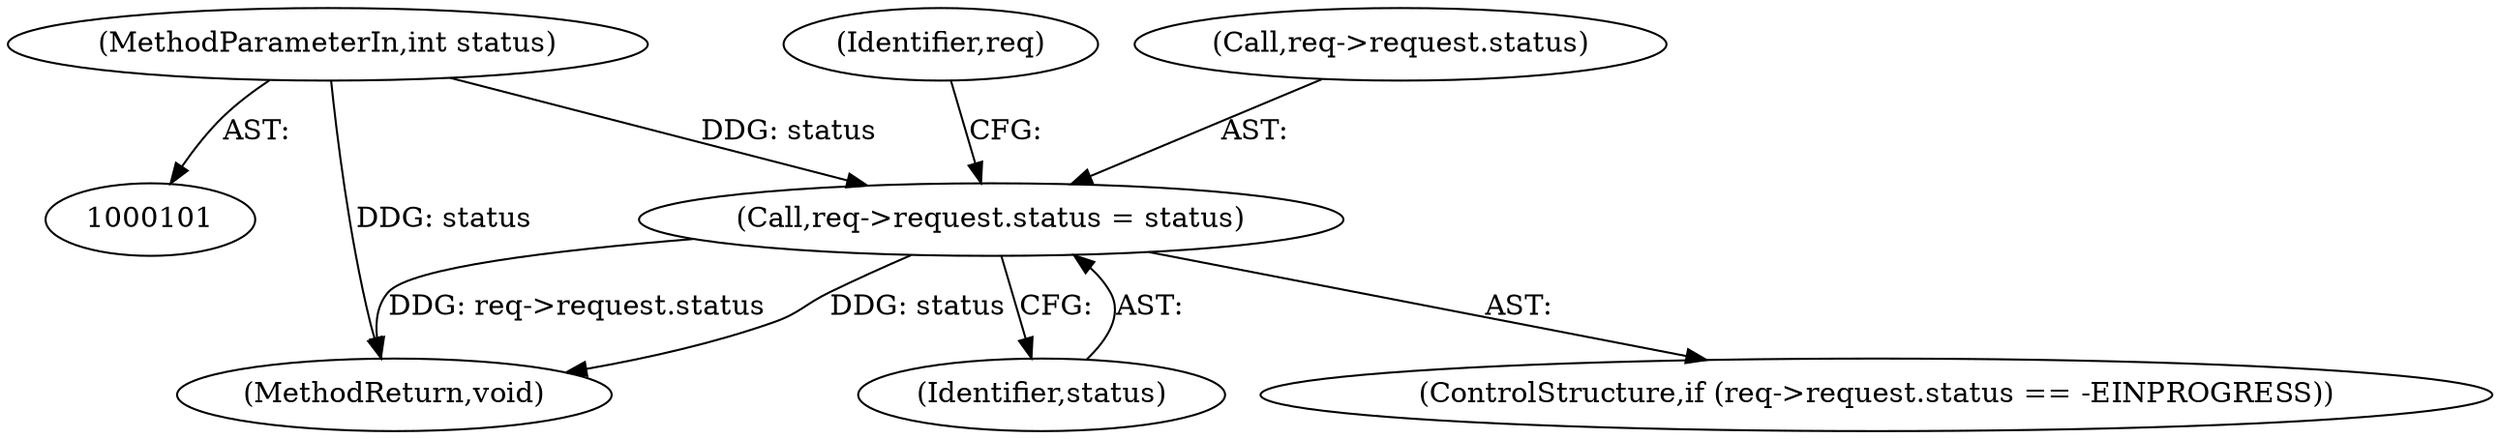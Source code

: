 digraph "0_linux_c91815b596245fd7da349ecc43c8def670d2269e_0@pointer" {
"1000136" [label="(Call,req->request.status = status)"];
"1000104" [label="(MethodParameterIn,int status)"];
"1000145" [label="(Identifier,req)"];
"1000104" [label="(MethodParameterIn,int status)"];
"1000136" [label="(Call,req->request.status = status)"];
"1000175" [label="(MethodReturn,void)"];
"1000142" [label="(Identifier,status)"];
"1000137" [label="(Call,req->request.status)"];
"1000127" [label="(ControlStructure,if (req->request.status == -EINPROGRESS))"];
"1000136" -> "1000127"  [label="AST: "];
"1000136" -> "1000142"  [label="CFG: "];
"1000137" -> "1000136"  [label="AST: "];
"1000142" -> "1000136"  [label="AST: "];
"1000145" -> "1000136"  [label="CFG: "];
"1000136" -> "1000175"  [label="DDG: status"];
"1000136" -> "1000175"  [label="DDG: req->request.status"];
"1000104" -> "1000136"  [label="DDG: status"];
"1000104" -> "1000101"  [label="AST: "];
"1000104" -> "1000175"  [label="DDG: status"];
}
